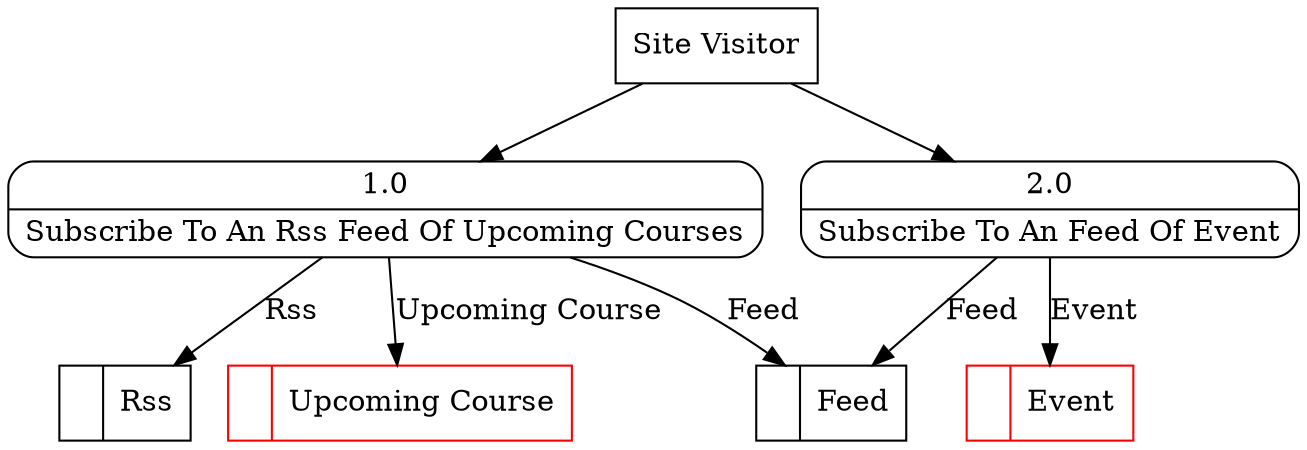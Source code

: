 digraph dfd2{ 
node[shape=record]
200 [label="<f0>  |<f1> Event " color=red];
201 [label="<f0>  |<f1> Upcoming Course " color=red];
202 [label="<f0>  |<f1> Feed " ];
203 [label="<f0>  |<f1> Rss " ];
204 [label="Site Visitor" shape=box];
205 [label="{<f0> 1.0|<f1> Subscribe To An Rss Feed Of Upcoming Courses }" shape=Mrecord];
206 [label="{<f0> 2.0|<f1> Subscribe To An Feed Of Event }" shape=Mrecord];
204 -> 205
204 -> 206
205 -> 201 [label="Upcoming Course"]
205 -> 202 [label="Feed"]
206 -> 202 [label="Feed"]
206 -> 200 [label="Event"]
205 -> 203 [label="Rss"]
}
